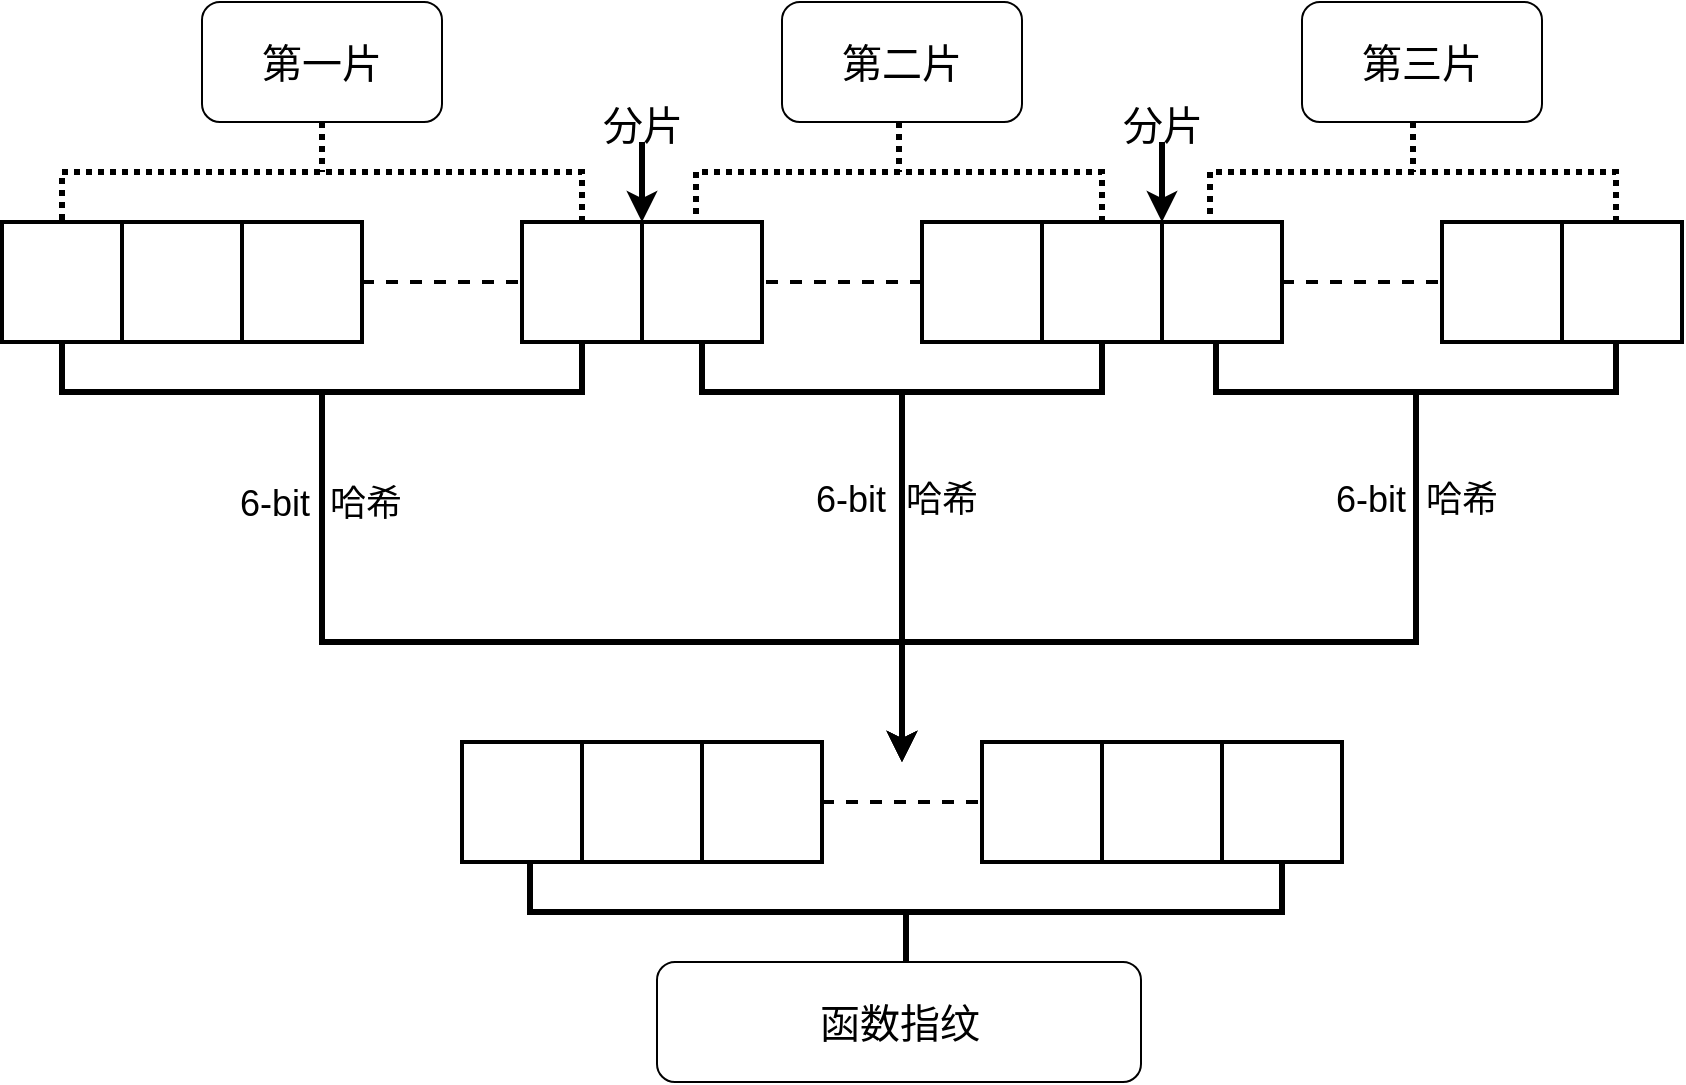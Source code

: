 <mxfile version="21.0.6" type="github">
  <diagram id="C5RBs43oDa-KdzZeNtuy" name="Page-1">
    <mxGraphModel dx="910" dy="778" grid="1" gridSize="10" guides="1" tooltips="1" connect="1" arrows="1" fold="1" page="1" pageScale="1" pageWidth="827" pageHeight="1169" math="0" shadow="0">
      <root>
        <mxCell id="WIyWlLk6GJQsqaUBKTNV-0" />
        <mxCell id="WIyWlLk6GJQsqaUBKTNV-1" parent="WIyWlLk6GJQsqaUBKTNV-0" />
        <mxCell id="PZPwezS_46418auaZnlL-80" value="" style="strokeWidth=3;html=1;shape=mxgraph.flowchart.annotation_2;align=left;labelPosition=right;pointerEvents=1;direction=north;labelBackgroundColor=none;" vertex="1" parent="WIyWlLk6GJQsqaUBKTNV-1">
          <mxGeometry x="284" y="460" width="376" height="50" as="geometry" />
        </mxCell>
        <mxCell id="PZPwezS_46418auaZnlL-71" value="" style="strokeWidth=3;html=1;shape=mxgraph.flowchart.annotation_2;align=left;labelPosition=right;pointerEvents=1;dashed=1;fillStyle=auto;dashPattern=1 1;direction=south;labelBackgroundColor=none;" vertex="1" parent="WIyWlLk6GJQsqaUBKTNV-1">
          <mxGeometry x="367" y="90" width="203" height="50" as="geometry" />
        </mxCell>
        <mxCell id="PZPwezS_46418auaZnlL-44" value="" style="strokeWidth=3;html=1;shape=mxgraph.flowchart.annotation_2;align=left;labelPosition=right;pointerEvents=1;direction=north;labelBackgroundColor=none;" vertex="1" parent="WIyWlLk6GJQsqaUBKTNV-1">
          <mxGeometry x="627" y="200" width="200" height="50" as="geometry" />
        </mxCell>
        <mxCell id="PZPwezS_46418auaZnlL-41" value="" style="strokeWidth=3;html=1;shape=mxgraph.flowchart.annotation_2;align=left;labelPosition=right;pointerEvents=1;direction=north;labelBackgroundColor=none;" vertex="1" parent="WIyWlLk6GJQsqaUBKTNV-1">
          <mxGeometry x="370" y="200" width="200" height="50" as="geometry" />
        </mxCell>
        <mxCell id="PZPwezS_46418auaZnlL-28" value="" style="strokeWidth=3;html=1;shape=mxgraph.flowchart.annotation_2;align=left;labelPosition=right;pointerEvents=1;direction=north;labelBackgroundColor=none;" vertex="1" parent="WIyWlLk6GJQsqaUBKTNV-1">
          <mxGeometry x="50" y="200" width="260" height="50" as="geometry" />
        </mxCell>
        <mxCell id="aUGPTNDTNztrse9PuVuU-0" value="" style="rounded=0;whiteSpace=wrap;html=1;fontSize=22;strokeWidth=2;labelBackgroundColor=none;" parent="WIyWlLk6GJQsqaUBKTNV-1" vertex="1">
          <mxGeometry x="20" y="140" width="60" height="60" as="geometry" />
        </mxCell>
        <mxCell id="aUGPTNDTNztrse9PuVuU-1" value="" style="rounded=0;whiteSpace=wrap;html=1;fontSize=22;strokeWidth=2;labelBackgroundColor=none;" parent="WIyWlLk6GJQsqaUBKTNV-1" vertex="1">
          <mxGeometry x="80" y="140" width="60" height="60" as="geometry" />
        </mxCell>
        <mxCell id="PZPwezS_46418auaZnlL-27" style="edgeStyle=orthogonalEdgeStyle;rounded=0;orthogonalLoop=1;jettySize=auto;html=1;entryX=0;entryY=0.5;entryDx=0;entryDy=0;endArrow=none;endFill=0;dashed=1;strokeWidth=2;labelBackgroundColor=none;fontColor=default;" edge="1" parent="WIyWlLk6GJQsqaUBKTNV-1" source="aUGPTNDTNztrse9PuVuU-2" target="aUGPTNDTNztrse9PuVuU-3">
          <mxGeometry relative="1" as="geometry" />
        </mxCell>
        <mxCell id="aUGPTNDTNztrse9PuVuU-2" value="" style="rounded=0;whiteSpace=wrap;html=1;fontSize=22;strokeWidth=2;labelBackgroundColor=none;" parent="WIyWlLk6GJQsqaUBKTNV-1" vertex="1">
          <mxGeometry x="140" y="140" width="60" height="60" as="geometry" />
        </mxCell>
        <mxCell id="aUGPTNDTNztrse9PuVuU-3" value="" style="rounded=0;whiteSpace=wrap;html=1;fontSize=22;strokeWidth=2;labelBackgroundColor=none;" parent="WIyWlLk6GJQsqaUBKTNV-1" vertex="1">
          <mxGeometry x="280" y="140" width="60" height="60" as="geometry" />
        </mxCell>
        <mxCell id="aUGPTNDTNztrse9PuVuU-4" value="" style="rounded=0;whiteSpace=wrap;html=1;fontSize=22;strokeWidth=2;labelBackgroundColor=none;" parent="WIyWlLk6GJQsqaUBKTNV-1" vertex="1">
          <mxGeometry x="340" y="140" width="60" height="60" as="geometry" />
        </mxCell>
        <mxCell id="PZPwezS_46418auaZnlL-35" style="edgeStyle=orthogonalEdgeStyle;rounded=0;orthogonalLoop=1;jettySize=auto;html=1;entryX=1;entryY=0.5;entryDx=0;entryDy=0;dashed=1;strokeWidth=2;endArrow=none;endFill=0;labelBackgroundColor=none;fontColor=default;" edge="1" parent="WIyWlLk6GJQsqaUBKTNV-1" source="aUGPTNDTNztrse9PuVuU-7">
          <mxGeometry relative="1" as="geometry">
            <mxPoint x="400" y="170" as="targetPoint" />
          </mxGeometry>
        </mxCell>
        <mxCell id="aUGPTNDTNztrse9PuVuU-7" value="" style="rounded=0;whiteSpace=wrap;html=1;fontSize=22;strokeWidth=2;labelBackgroundColor=none;" parent="WIyWlLk6GJQsqaUBKTNV-1" vertex="1">
          <mxGeometry x="480" y="140" width="60" height="60" as="geometry" />
        </mxCell>
        <mxCell id="aUGPTNDTNztrse9PuVuU-15" value="" style="rounded=0;whiteSpace=wrap;html=1;fontSize=22;strokeWidth=2;labelBackgroundColor=none;" parent="WIyWlLk6GJQsqaUBKTNV-1" vertex="1">
          <mxGeometry x="540" y="140" width="60" height="60" as="geometry" />
        </mxCell>
        <mxCell id="PZPwezS_46418auaZnlL-38" style="edgeStyle=orthogonalEdgeStyle;rounded=0;orthogonalLoop=1;jettySize=auto;html=1;entryX=0;entryY=0.5;entryDx=0;entryDy=0;endArrow=none;endFill=0;dashed=1;strokeWidth=2;labelBackgroundColor=none;fontColor=default;" edge="1" parent="WIyWlLk6GJQsqaUBKTNV-1" source="aUGPTNDTNztrse9PuVuU-16" target="PZPwezS_46418auaZnlL-37">
          <mxGeometry relative="1" as="geometry" />
        </mxCell>
        <mxCell id="aUGPTNDTNztrse9PuVuU-16" value="" style="rounded=0;whiteSpace=wrap;html=1;fontSize=22;strokeWidth=2;labelBackgroundColor=none;" parent="WIyWlLk6GJQsqaUBKTNV-1" vertex="1">
          <mxGeometry x="600" y="140" width="60" height="60" as="geometry" />
        </mxCell>
        <mxCell id="PZPwezS_46418auaZnlL-61" style="edgeStyle=orthogonalEdgeStyle;rounded=0;orthogonalLoop=1;jettySize=auto;html=1;strokeWidth=3;labelBackgroundColor=none;fontColor=default;" edge="1" parent="WIyWlLk6GJQsqaUBKTNV-1" source="PZPwezS_46418auaZnlL-28">
          <mxGeometry relative="1" as="geometry">
            <mxPoint x="470" y="410" as="targetPoint" />
            <Array as="points">
              <mxPoint x="180" y="350" />
              <mxPoint x="470" y="350" />
            </Array>
          </mxGeometry>
        </mxCell>
        <mxCell id="PZPwezS_46418auaZnlL-67" value="6-bit&amp;nbsp; 哈希" style="edgeLabel;html=1;align=center;verticalAlign=middle;resizable=0;points=[];fontSize=18;fontStyle=0;labelBackgroundColor=none;" vertex="1" connectable="0" parent="PZPwezS_46418auaZnlL-61">
          <mxGeometry x="-0.862" y="-1" relative="1" as="geometry">
            <mxPoint as="offset" />
          </mxGeometry>
        </mxCell>
        <mxCell id="PZPwezS_46418auaZnlL-29" value="" style="endArrow=classic;html=1;rounded=0;entryX=1;entryY=0;entryDx=0;entryDy=0;verticalAlign=bottom;fontSize=15;strokeWidth=3;fontColor=default;labelBackgroundColor=none;" edge="1" parent="WIyWlLk6GJQsqaUBKTNV-1" target="aUGPTNDTNztrse9PuVuU-3">
          <mxGeometry width="50" height="50" relative="1" as="geometry">
            <mxPoint x="340" y="100" as="sourcePoint" />
            <mxPoint x="340" y="30" as="targetPoint" />
          </mxGeometry>
        </mxCell>
        <mxCell id="PZPwezS_46418auaZnlL-30" value="分片" style="edgeLabel;html=1;align=center;verticalAlign=middle;resizable=0;points=[];fontSize=20;labelBackgroundColor=none;" vertex="1" connectable="0" parent="PZPwezS_46418auaZnlL-29">
          <mxGeometry x="-0.429" y="3" relative="1" as="geometry">
            <mxPoint x="-3" y="-21" as="offset" />
          </mxGeometry>
        </mxCell>
        <mxCell id="PZPwezS_46418auaZnlL-37" value="" style="rounded=0;whiteSpace=wrap;html=1;fontSize=22;strokeWidth=2;labelBackgroundColor=none;" vertex="1" parent="WIyWlLk6GJQsqaUBKTNV-1">
          <mxGeometry x="740" y="140" width="60" height="60" as="geometry" />
        </mxCell>
        <mxCell id="PZPwezS_46418auaZnlL-39" value="" style="rounded=0;whiteSpace=wrap;html=1;fontSize=22;strokeWidth=2;labelBackgroundColor=none;" vertex="1" parent="WIyWlLk6GJQsqaUBKTNV-1">
          <mxGeometry x="800" y="140" width="60" height="60" as="geometry" />
        </mxCell>
        <mxCell id="PZPwezS_46418auaZnlL-60" style="edgeStyle=orthogonalEdgeStyle;rounded=0;orthogonalLoop=1;jettySize=auto;html=1;strokeWidth=3;labelBackgroundColor=none;fontColor=default;" edge="1" parent="WIyWlLk6GJQsqaUBKTNV-1" source="PZPwezS_46418auaZnlL-41">
          <mxGeometry relative="1" as="geometry">
            <mxPoint x="470" y="410" as="targetPoint" />
          </mxGeometry>
        </mxCell>
        <mxCell id="PZPwezS_46418auaZnlL-42" value="" style="endArrow=classic;html=1;rounded=0;entryX=1;entryY=0;entryDx=0;entryDy=0;verticalAlign=bottom;fontSize=15;strokeWidth=3;fontColor=default;labelBackgroundColor=none;" edge="1" parent="WIyWlLk6GJQsqaUBKTNV-1">
          <mxGeometry width="50" height="50" relative="1" as="geometry">
            <mxPoint x="600" y="100" as="sourcePoint" />
            <mxPoint x="600" y="140" as="targetPoint" />
          </mxGeometry>
        </mxCell>
        <mxCell id="PZPwezS_46418auaZnlL-43" value="分片" style="edgeLabel;html=1;align=center;verticalAlign=middle;resizable=0;points=[];fontSize=20;labelBackgroundColor=none;" vertex="1" connectable="0" parent="PZPwezS_46418auaZnlL-42">
          <mxGeometry x="-0.429" y="3" relative="1" as="geometry">
            <mxPoint x="-3" y="-21" as="offset" />
          </mxGeometry>
        </mxCell>
        <mxCell id="PZPwezS_46418auaZnlL-62" style="edgeStyle=orthogonalEdgeStyle;rounded=0;orthogonalLoop=1;jettySize=auto;html=1;strokeWidth=3;labelBackgroundColor=none;fontColor=default;" edge="1" parent="WIyWlLk6GJQsqaUBKTNV-1" source="PZPwezS_46418auaZnlL-44">
          <mxGeometry relative="1" as="geometry">
            <mxPoint x="470" y="410" as="targetPoint" />
            <Array as="points">
              <mxPoint x="727" y="350" />
              <mxPoint x="470" y="350" />
            </Array>
          </mxGeometry>
        </mxCell>
        <mxCell id="PZPwezS_46418auaZnlL-47" value="" style="rounded=0;whiteSpace=wrap;html=1;fontSize=22;strokeWidth=2;labelBackgroundColor=none;" vertex="1" parent="WIyWlLk6GJQsqaUBKTNV-1">
          <mxGeometry x="250" y="400" width="60" height="60" as="geometry" />
        </mxCell>
        <mxCell id="PZPwezS_46418auaZnlL-48" value="" style="rounded=0;whiteSpace=wrap;html=1;fontSize=22;strokeWidth=2;labelBackgroundColor=none;" vertex="1" parent="WIyWlLk6GJQsqaUBKTNV-1">
          <mxGeometry x="310" y="400" width="60" height="60" as="geometry" />
        </mxCell>
        <mxCell id="PZPwezS_46418auaZnlL-53" style="edgeStyle=orthogonalEdgeStyle;rounded=0;orthogonalLoop=1;jettySize=auto;html=1;entryX=0;entryY=0.5;entryDx=0;entryDy=0;dashed=1;endArrow=none;endFill=0;strokeWidth=2;labelBackgroundColor=none;fontColor=default;" edge="1" parent="WIyWlLk6GJQsqaUBKTNV-1" source="PZPwezS_46418auaZnlL-49" target="PZPwezS_46418auaZnlL-50">
          <mxGeometry relative="1" as="geometry" />
        </mxCell>
        <mxCell id="PZPwezS_46418auaZnlL-49" value="" style="rounded=0;whiteSpace=wrap;html=1;fontSize=22;strokeWidth=2;labelBackgroundColor=none;" vertex="1" parent="WIyWlLk6GJQsqaUBKTNV-1">
          <mxGeometry x="370" y="400" width="60" height="60" as="geometry" />
        </mxCell>
        <mxCell id="PZPwezS_46418auaZnlL-50" value="" style="rounded=0;whiteSpace=wrap;html=1;fontSize=22;strokeWidth=2;labelBackgroundColor=none;" vertex="1" parent="WIyWlLk6GJQsqaUBKTNV-1">
          <mxGeometry x="510" y="400" width="60" height="60" as="geometry" />
        </mxCell>
        <mxCell id="PZPwezS_46418auaZnlL-51" value="" style="rounded=0;whiteSpace=wrap;html=1;fontSize=22;strokeWidth=2;labelBackgroundColor=none;" vertex="1" parent="WIyWlLk6GJQsqaUBKTNV-1">
          <mxGeometry x="570" y="400" width="60" height="60" as="geometry" />
        </mxCell>
        <mxCell id="PZPwezS_46418auaZnlL-52" value="" style="rounded=0;whiteSpace=wrap;html=1;fontSize=22;strokeWidth=2;labelBackgroundColor=none;" vertex="1" parent="WIyWlLk6GJQsqaUBKTNV-1">
          <mxGeometry x="630" y="400" width="60" height="60" as="geometry" />
        </mxCell>
        <mxCell id="PZPwezS_46418auaZnlL-64" value="" style="strokeWidth=3;html=1;shape=mxgraph.flowchart.annotation_2;align=left;labelPosition=right;pointerEvents=1;dashed=1;fillStyle=auto;dashPattern=1 1;direction=south;labelBackgroundColor=none;" vertex="1" parent="WIyWlLk6GJQsqaUBKTNV-1">
          <mxGeometry x="50" y="90" width="260" height="50" as="geometry" />
        </mxCell>
        <mxCell id="PZPwezS_46418auaZnlL-65" value="&lt;font style=&quot;font-size: 20px;&quot;&gt;第一片&lt;/font&gt;" style="rounded=1;whiteSpace=wrap;html=1;fontSize=20;labelBackgroundColor=none;" vertex="1" parent="WIyWlLk6GJQsqaUBKTNV-1">
          <mxGeometry x="120" y="30" width="120" height="60" as="geometry" />
        </mxCell>
        <mxCell id="PZPwezS_46418auaZnlL-68" value="6-bit&amp;nbsp; 哈希" style="edgeLabel;html=1;align=center;verticalAlign=middle;resizable=0;points=[];fontSize=18;fontStyle=0;labelBackgroundColor=none;" vertex="1" connectable="0" parent="WIyWlLk6GJQsqaUBKTNV-1">
          <mxGeometry x="160" y="290.833" as="geometry">
            <mxPoint x="307" y="-12" as="offset" />
          </mxGeometry>
        </mxCell>
        <mxCell id="PZPwezS_46418auaZnlL-69" value="6-bit&amp;nbsp; 哈希" style="edgeLabel;html=1;align=center;verticalAlign=middle;resizable=0;points=[];fontSize=18;fontStyle=0;labelBackgroundColor=none;" vertex="1" connectable="0" parent="WIyWlLk6GJQsqaUBKTNV-1">
          <mxGeometry x="420" y="290.833" as="geometry">
            <mxPoint x="307" y="-12" as="offset" />
          </mxGeometry>
        </mxCell>
        <mxCell id="PZPwezS_46418auaZnlL-72" value="&lt;font style=&quot;font-size: 20px;&quot;&gt;第二片&lt;/font&gt;" style="rounded=1;whiteSpace=wrap;html=1;fontSize=20;labelBackgroundColor=none;" vertex="1" parent="WIyWlLk6GJQsqaUBKTNV-1">
          <mxGeometry x="410" y="30" width="120" height="60" as="geometry" />
        </mxCell>
        <mxCell id="PZPwezS_46418auaZnlL-73" value="" style="strokeWidth=3;html=1;shape=mxgraph.flowchart.annotation_2;align=left;labelPosition=right;pointerEvents=1;dashed=1;fillStyle=auto;dashPattern=1 1;direction=south;labelBackgroundColor=none;" vertex="1" parent="WIyWlLk6GJQsqaUBKTNV-1">
          <mxGeometry x="624" y="90" width="203" height="50" as="geometry" />
        </mxCell>
        <mxCell id="PZPwezS_46418auaZnlL-74" value="&lt;font style=&quot;font-size: 20px;&quot;&gt;第三片&lt;/font&gt;" style="rounded=1;whiteSpace=wrap;html=1;fontSize=20;labelBackgroundColor=none;" vertex="1" parent="WIyWlLk6GJQsqaUBKTNV-1">
          <mxGeometry x="670" y="30" width="120" height="60" as="geometry" />
        </mxCell>
        <mxCell id="PZPwezS_46418auaZnlL-81" value="函数指纹" style="rounded=1;whiteSpace=wrap;html=1;fontSize=20;labelBackgroundColor=none;" vertex="1" parent="WIyWlLk6GJQsqaUBKTNV-1">
          <mxGeometry x="347.5" y="510" width="242" height="60" as="geometry" />
        </mxCell>
      </root>
    </mxGraphModel>
  </diagram>
</mxfile>
